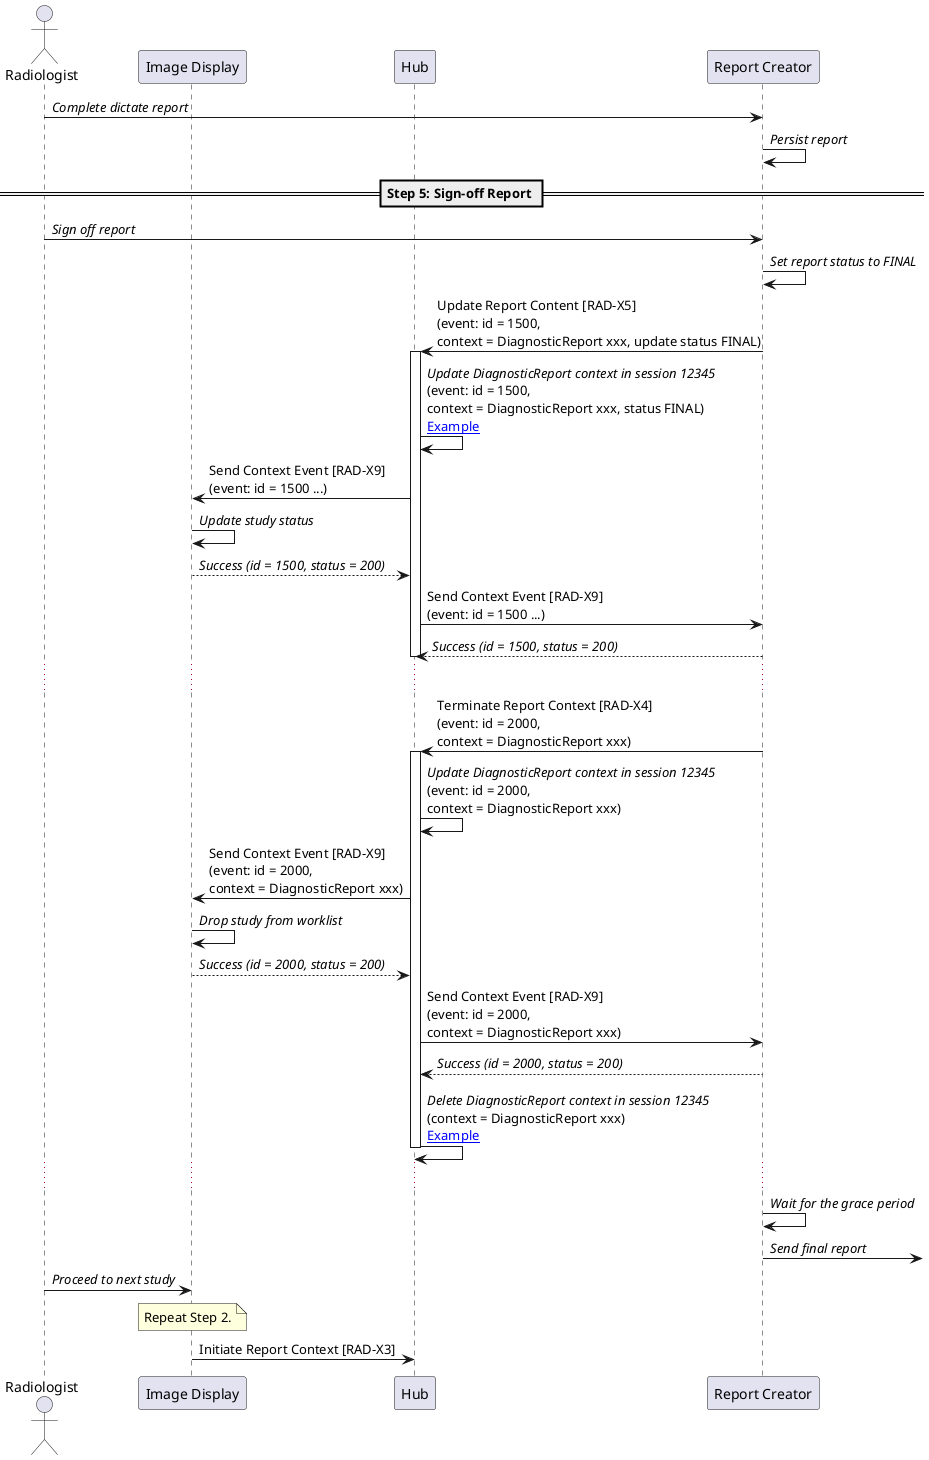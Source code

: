 @startuml

actor Radiologist as User
participant "Image Display" as PACS
participant "Hub" as Hub
participant "Report Creator" as Report

User->Report: //Complete dictate report//
Report->Report: //Persist report//

== Step 5: Sign-off Report ==

User->Report: //Sign off report//
Report->Report: //Set report status to FINAL//

Report->Hub: Update Report Content [RAD-X5]\n(event: id = 1500,\ncontext = DiagnosticReport xxx, update status FINAL)
activate Hub

Hub->Hub: //Update DiagnosticReport context in session 12345//\n(event: id = 1500,\ncontext = DiagnosticReport xxx, status FINAL)\n[[update_report_status.html#available-context-and-content-in-hub Example]]

Hub->PACS: Send Context Event [RAD-X9]\n(event: id = 1500 ...)
PACS->PACS: //Update study status//
PACS-->Hub: //Success (id = 1500, status = 200)//
Hub->Report: Send Context Event [RAD-X9]\n(event: id = 1500 ...)
Report-->Hub: //Success (id = 1500, status = 200)//
deactivate Hub

...

Report->Hub: Terminate Report Context [RAD-X4]\n(event: id = 2000,\ncontext = DiagnosticReport xxx)
activate Hub

Hub->Hub: //Update DiagnosticReport context in session 12345//\n(event: id = 2000,\ncontext = DiagnosticReport xxx)

Hub->PACS: Send Context Event [RAD-X9]\n(event: id = 2000,\ncontext = DiagnosticReport xxx)
PACS->PACS: //Drop study from worklist//
PACS-->Hub: //Success (id = 2000, status = 200)//
Hub->Report: Send Context Event [RAD-X9]\n(event: id = 2000,\ncontext = DiagnosticReport xxx)
Report-->Hub: //Success (id = 2000, status = 200)//

Hub->Hub: //Delete DiagnosticReport context in session 12345//\n(context = DiagnosticReport xxx)\n[[close_study_after_signoff.html#available-context-and-content-in-hub Example]]
deactivate Hub

...
Report->Report: //Wait for the grace period//
Report->: //Send final report//

User->PACS: //Proceed to next study//

note over PACS
Repeat Step 2.
end note
PACS->Hub: Initiate Report Context [RAD-X3]

@enduml